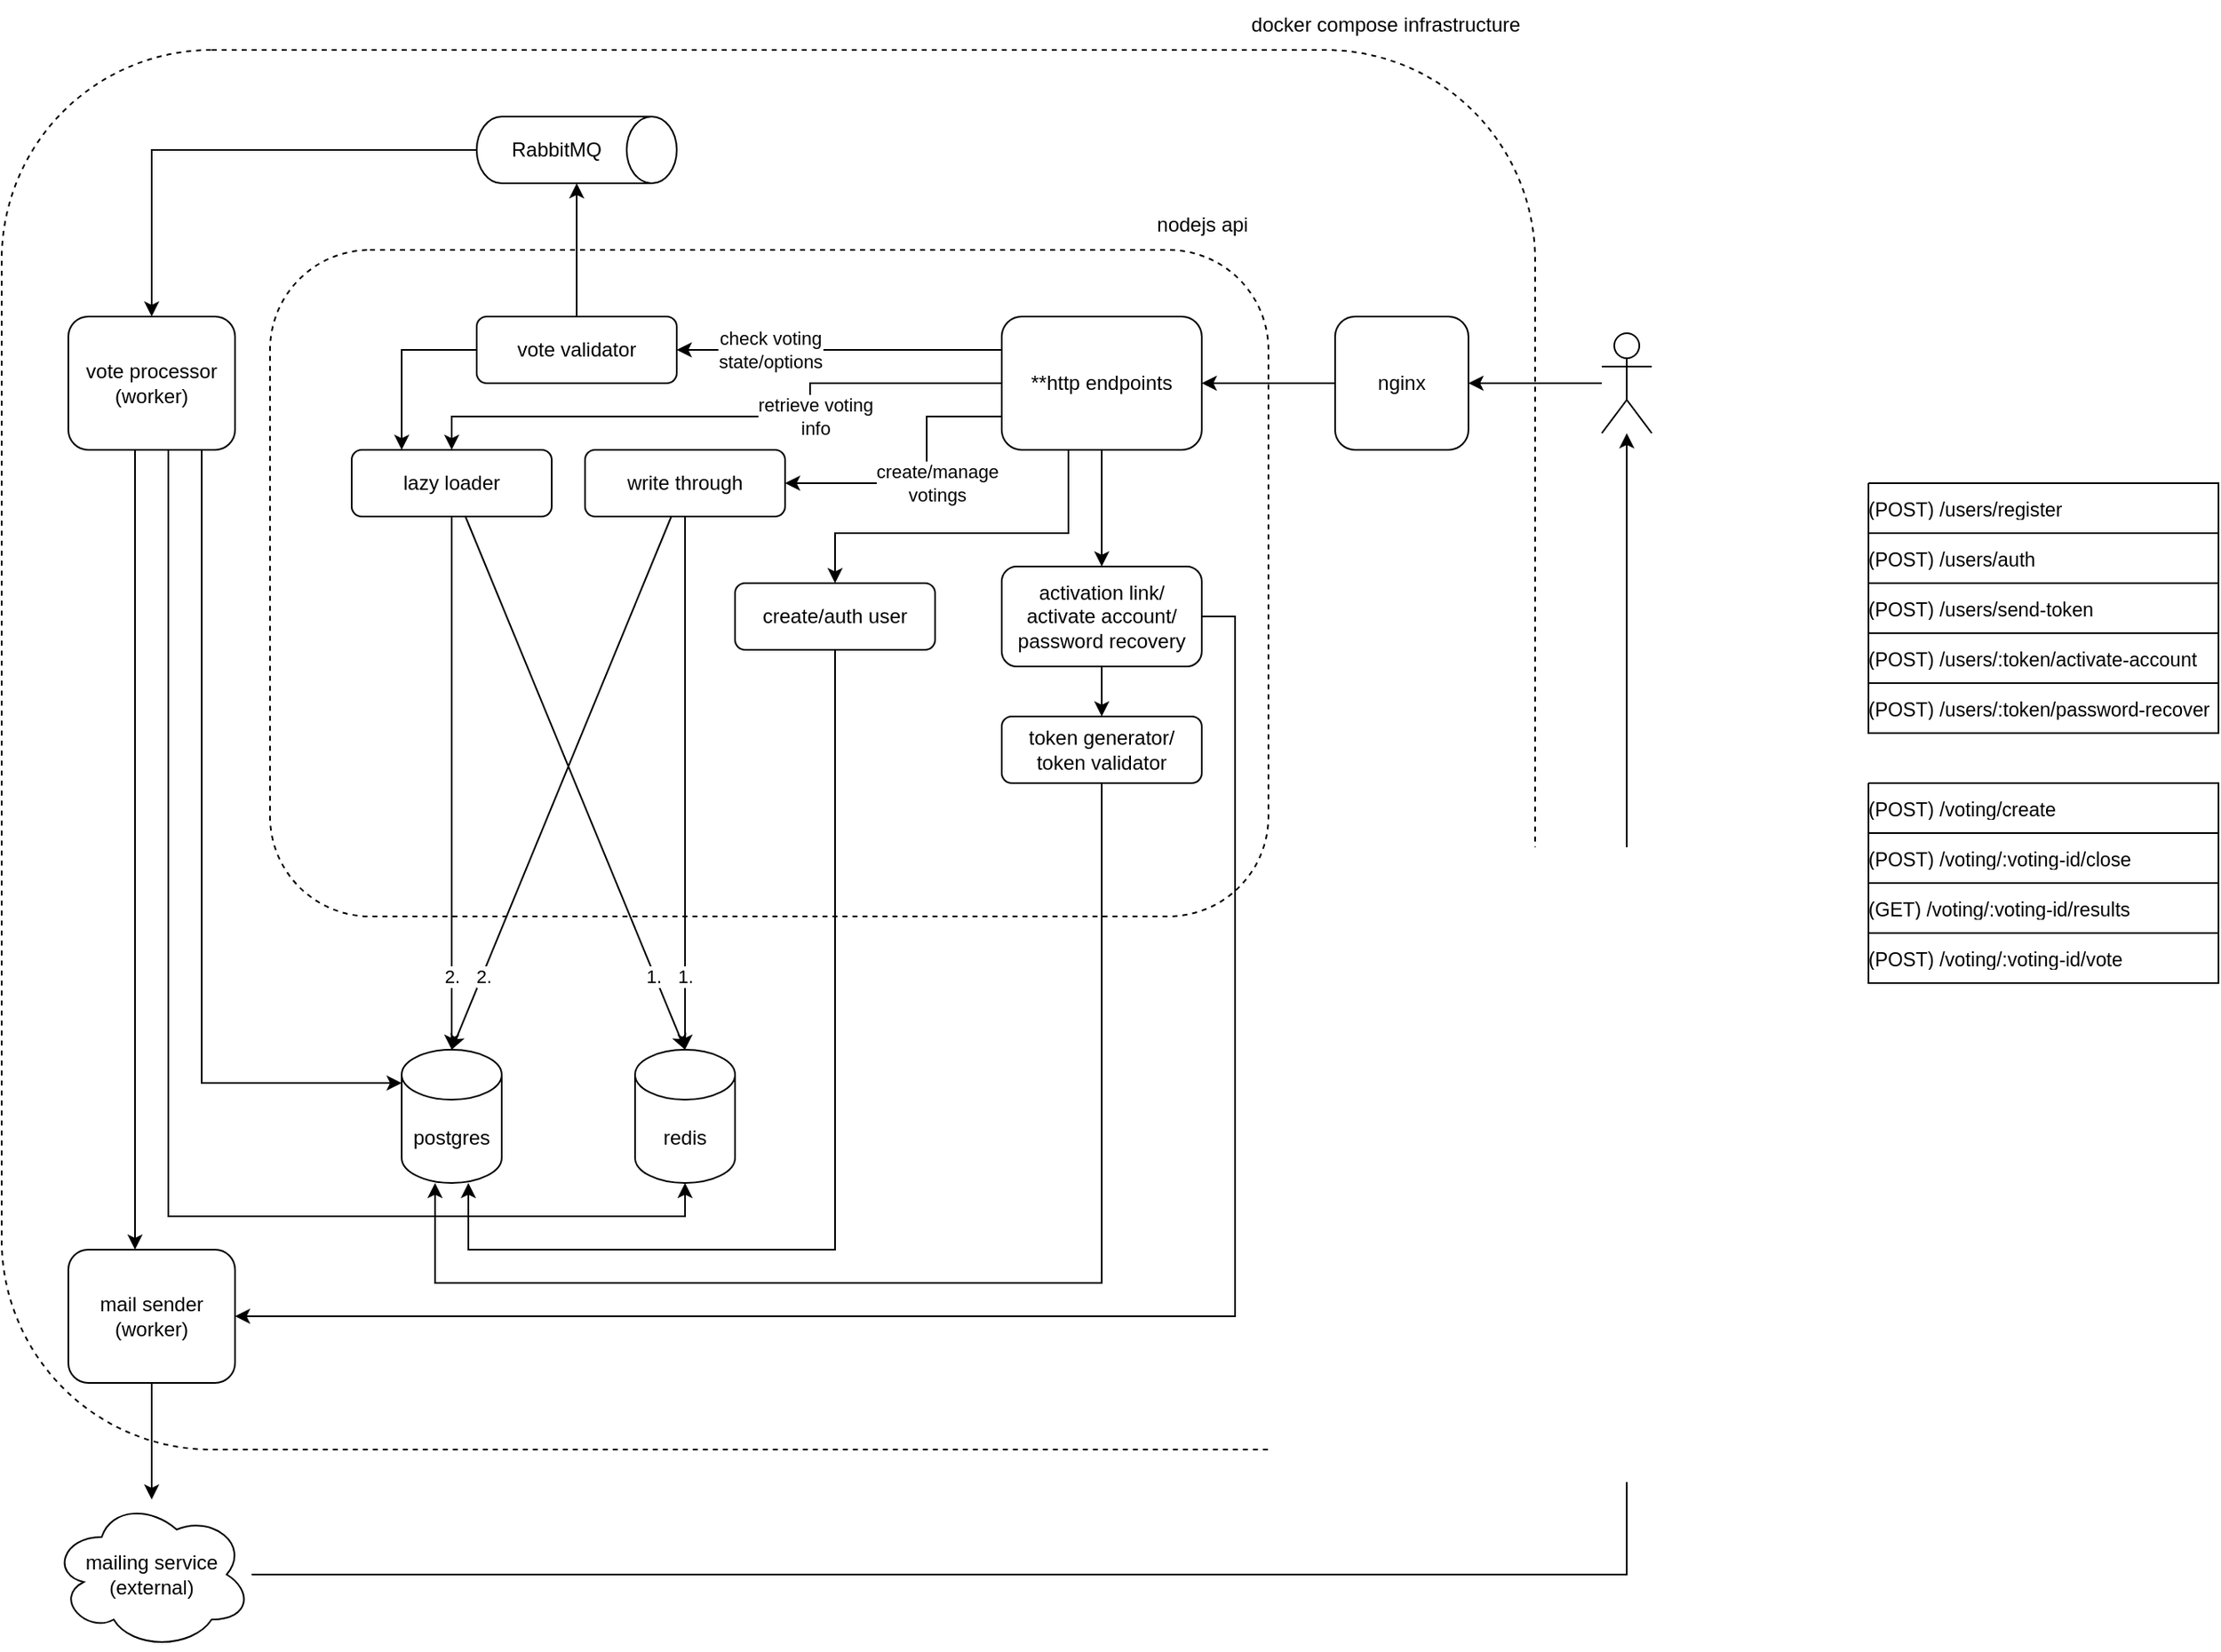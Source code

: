 <mxfile version="21.6.8" type="device">
  <diagram name="Página-1" id="Página-1">
    <mxGraphModel dx="252" dy="-702" grid="1" gridSize="10" guides="1" tooltips="1" connect="1" arrows="1" fold="1" page="1" pageScale="1" pageWidth="850" pageHeight="1100" math="0" shadow="0">
      <root>
        <mxCell id="0" />
        <mxCell id="1" parent="0" />
        <mxCell id="b3ruvdXfxAipYuuYTNX5-90" value="" style="rounded=1;whiteSpace=wrap;html=1;fillColor=none;dashed=1;movable=0;resizable=0;rotatable=0;deletable=0;editable=0;locked=1;connectable=0;" parent="1" vertex="1">
          <mxGeometry x="1080" y="1560" width="920" height="840" as="geometry" />
        </mxCell>
        <mxCell id="b3ruvdXfxAipYuuYTNX5-76" value="" style="rounded=1;whiteSpace=wrap;html=1;fillColor=none;dashed=1;movable=0;resizable=0;rotatable=0;deletable=0;editable=0;locked=1;connectable=0;" parent="1" vertex="1">
          <mxGeometry x="1241" y="1680" width="599" height="400" as="geometry" />
        </mxCell>
        <mxCell id="b3ruvdXfxAipYuuYTNX5-58" style="edgeStyle=orthogonalEdgeStyle;rounded=0;orthogonalLoop=1;jettySize=auto;html=1;" parent="1" source="b3ruvdXfxAipYuuYTNX5-49" target="b3ruvdXfxAipYuuYTNX5-51" edge="1">
          <mxGeometry relative="1" as="geometry">
            <Array as="points">
              <mxPoint x="1660" y="1740" />
              <mxPoint x="1660" y="1740" />
            </Array>
          </mxGeometry>
        </mxCell>
        <mxCell id="b3ruvdXfxAipYuuYTNX5-88" value="check voting&lt;br&gt;state/options" style="edgeLabel;html=1;align=center;verticalAlign=middle;resizable=0;points=[];" parent="b3ruvdXfxAipYuuYTNX5-58" vertex="1" connectable="0">
          <mxGeometry x="0.171" relative="1" as="geometry">
            <mxPoint x="-25" as="offset" />
          </mxGeometry>
        </mxCell>
        <mxCell id="b3ruvdXfxAipYuuYTNX5-74" style="edgeStyle=orthogonalEdgeStyle;rounded=0;orthogonalLoop=1;jettySize=auto;html=1;" parent="1" source="b3ruvdXfxAipYuuYTNX5-49" target="b3ruvdXfxAipYuuYTNX5-57" edge="1">
          <mxGeometry relative="1" as="geometry">
            <Array as="points">
              <mxPoint x="1635" y="1780" />
              <mxPoint x="1635" y="1820" />
            </Array>
          </mxGeometry>
        </mxCell>
        <mxCell id="b3ruvdXfxAipYuuYTNX5-82" value="create/manage&lt;br&gt;votings" style="edgeLabel;html=1;align=center;verticalAlign=middle;resizable=0;points=[];" parent="b3ruvdXfxAipYuuYTNX5-74" vertex="1" connectable="0">
          <mxGeometry x="0.408" y="2" relative="1" as="geometry">
            <mxPoint x="40" y="-2" as="offset" />
          </mxGeometry>
        </mxCell>
        <mxCell id="b3ruvdXfxAipYuuYTNX5-75" style="edgeStyle=orthogonalEdgeStyle;rounded=0;orthogonalLoop=1;jettySize=auto;html=1;" parent="1" source="b3ruvdXfxAipYuuYTNX5-49" target="b3ruvdXfxAipYuuYTNX5-56" edge="1">
          <mxGeometry relative="1" as="geometry">
            <Array as="points">
              <mxPoint x="1565" y="1760" />
              <mxPoint x="1565" y="1780" />
              <mxPoint x="1350" y="1780" />
            </Array>
          </mxGeometry>
        </mxCell>
        <mxCell id="b3ruvdXfxAipYuuYTNX5-83" value="retrieve voting&lt;br&gt;info" style="edgeLabel;html=1;align=center;verticalAlign=middle;resizable=0;points=[];" parent="b3ruvdXfxAipYuuYTNX5-75" vertex="1" connectable="0">
          <mxGeometry x="-0.196" y="1" relative="1" as="geometry">
            <mxPoint x="16" y="-1" as="offset" />
          </mxGeometry>
        </mxCell>
        <mxCell id="FQcmUWJR3kuGPPNdoMc6-12" style="edgeStyle=orthogonalEdgeStyle;rounded=0;orthogonalLoop=1;jettySize=auto;html=1;" parent="1" source="b3ruvdXfxAipYuuYTNX5-49" target="FQcmUWJR3kuGPPNdoMc6-11" edge="1">
          <mxGeometry relative="1" as="geometry">
            <Array as="points">
              <mxPoint x="1720" y="1850" />
              <mxPoint x="1580" y="1850" />
            </Array>
          </mxGeometry>
        </mxCell>
        <mxCell id="FQcmUWJR3kuGPPNdoMc6-18" style="edgeStyle=orthogonalEdgeStyle;rounded=0;orthogonalLoop=1;jettySize=auto;html=1;" parent="1" source="b3ruvdXfxAipYuuYTNX5-49" target="FQcmUWJR3kuGPPNdoMc6-17" edge="1">
          <mxGeometry relative="1" as="geometry" />
        </mxCell>
        <mxCell id="b3ruvdXfxAipYuuYTNX5-49" value="**http&amp;nbsp;endpoints" style="rounded=1;whiteSpace=wrap;html=1;" parent="1" vertex="1">
          <mxGeometry x="1680" y="1720" width="120" height="80" as="geometry" />
        </mxCell>
        <mxCell id="b3ruvdXfxAipYuuYTNX5-84" style="edgeStyle=orthogonalEdgeStyle;rounded=0;orthogonalLoop=1;jettySize=auto;html=1;" parent="1" source="b3ruvdXfxAipYuuYTNX5-50" target="b3ruvdXfxAipYuuYTNX5-49" edge="1">
          <mxGeometry relative="1" as="geometry" />
        </mxCell>
        <mxCell id="b3ruvdXfxAipYuuYTNX5-50" value="nginx" style="rounded=1;whiteSpace=wrap;html=1;" parent="1" vertex="1">
          <mxGeometry x="1880" y="1720" width="80" height="80" as="geometry" />
        </mxCell>
        <mxCell id="b3ruvdXfxAipYuuYTNX5-59" style="edgeStyle=orthogonalEdgeStyle;rounded=0;orthogonalLoop=1;jettySize=auto;html=1;" parent="1" source="b3ruvdXfxAipYuuYTNX5-51" target="b3ruvdXfxAipYuuYTNX5-52" edge="1">
          <mxGeometry relative="1" as="geometry" />
        </mxCell>
        <mxCell id="b3ruvdXfxAipYuuYTNX5-87" style="edgeStyle=orthogonalEdgeStyle;rounded=0;orthogonalLoop=1;jettySize=auto;html=1;" parent="1" source="b3ruvdXfxAipYuuYTNX5-51" target="b3ruvdXfxAipYuuYTNX5-56" edge="1">
          <mxGeometry relative="1" as="geometry">
            <Array as="points">
              <mxPoint x="1320" y="1740" />
            </Array>
          </mxGeometry>
        </mxCell>
        <mxCell id="b3ruvdXfxAipYuuYTNX5-51" value="vote validator" style="rounded=1;whiteSpace=wrap;html=1;" parent="1" vertex="1">
          <mxGeometry x="1365" y="1720" width="120" height="40" as="geometry" />
        </mxCell>
        <mxCell id="b3ruvdXfxAipYuuYTNX5-60" style="edgeStyle=orthogonalEdgeStyle;rounded=0;orthogonalLoop=1;jettySize=auto;html=1;" parent="1" source="b3ruvdXfxAipYuuYTNX5-52" target="b3ruvdXfxAipYuuYTNX5-55" edge="1">
          <mxGeometry relative="1" as="geometry" />
        </mxCell>
        <mxCell id="b3ruvdXfxAipYuuYTNX5-52" value="RabbitMQ" style="shape=cylinder3;whiteSpace=wrap;html=1;boundedLbl=1;backgroundOutline=1;size=15;direction=south;" parent="1" vertex="1">
          <mxGeometry x="1365" y="1600" width="120" height="40" as="geometry" />
        </mxCell>
        <mxCell id="b3ruvdXfxAipYuuYTNX5-85" style="edgeStyle=orthogonalEdgeStyle;rounded=0;orthogonalLoop=1;jettySize=auto;html=1;" parent="1" source="b3ruvdXfxAipYuuYTNX5-55" target="b3ruvdXfxAipYuuYTNX5-61" edge="1">
          <mxGeometry relative="1" as="geometry">
            <Array as="points">
              <mxPoint x="1200" y="2180" />
            </Array>
          </mxGeometry>
        </mxCell>
        <mxCell id="ngffAroati8SNgKMZHlk-20" style="edgeStyle=orthogonalEdgeStyle;rounded=0;orthogonalLoop=1;jettySize=auto;html=1;" parent="1" source="b3ruvdXfxAipYuuYTNX5-55" target="b3ruvdXfxAipYuuYTNX5-62" edge="1">
          <mxGeometry relative="1" as="geometry">
            <Array as="points">
              <mxPoint x="1180" y="2260" />
              <mxPoint x="1490" y="2260" />
            </Array>
          </mxGeometry>
        </mxCell>
        <mxCell id="FQcmUWJR3kuGPPNdoMc6-26" style="edgeStyle=orthogonalEdgeStyle;rounded=0;orthogonalLoop=1;jettySize=auto;html=1;" parent="1" source="b3ruvdXfxAipYuuYTNX5-55" target="FQcmUWJR3kuGPPNdoMc6-24" edge="1">
          <mxGeometry relative="1" as="geometry">
            <Array as="points">
              <mxPoint x="1160" y="2040" />
              <mxPoint x="1160" y="2040" />
            </Array>
          </mxGeometry>
        </mxCell>
        <mxCell id="b3ruvdXfxAipYuuYTNX5-55" value="vote processor&lt;br&gt;(worker)" style="rounded=1;whiteSpace=wrap;html=1;" parent="1" vertex="1">
          <mxGeometry x="1120" y="1720" width="100" height="80" as="geometry" />
        </mxCell>
        <mxCell id="b3ruvdXfxAipYuuYTNX5-65" style="edgeStyle=orthogonalEdgeStyle;rounded=0;orthogonalLoop=1;jettySize=auto;html=1;" parent="1" source="b3ruvdXfxAipYuuYTNX5-56" target="b3ruvdXfxAipYuuYTNX5-61" edge="1">
          <mxGeometry relative="1" as="geometry" />
        </mxCell>
        <mxCell id="b3ruvdXfxAipYuuYTNX5-73" value="2." style="edgeLabel;html=1;align=center;verticalAlign=middle;resizable=0;points=[];" parent="b3ruvdXfxAipYuuYTNX5-65" vertex="1" connectable="0">
          <mxGeometry x="0.517" y="1" relative="1" as="geometry">
            <mxPoint x="-1" y="33" as="offset" />
          </mxGeometry>
        </mxCell>
        <mxCell id="b3ruvdXfxAipYuuYTNX5-78" style="rounded=0;orthogonalLoop=1;jettySize=auto;html=1;entryX=0.5;entryY=0;entryDx=0;entryDy=0;entryPerimeter=0;" parent="1" source="b3ruvdXfxAipYuuYTNX5-56" target="b3ruvdXfxAipYuuYTNX5-62" edge="1">
          <mxGeometry relative="1" as="geometry" />
        </mxCell>
        <mxCell id="b3ruvdXfxAipYuuYTNX5-81" value="1." style="edgeLabel;html=1;align=center;verticalAlign=middle;resizable=0;points=[];" parent="b3ruvdXfxAipYuuYTNX5-78" vertex="1" connectable="0">
          <mxGeometry x="0.559" y="-3" relative="1" as="geometry">
            <mxPoint x="12" y="25" as="offset" />
          </mxGeometry>
        </mxCell>
        <mxCell id="b3ruvdXfxAipYuuYTNX5-56" value="lazy loader" style="rounded=1;whiteSpace=wrap;html=1;" parent="1" vertex="1">
          <mxGeometry x="1290" y="1800" width="120" height="40" as="geometry" />
        </mxCell>
        <mxCell id="b3ruvdXfxAipYuuYTNX5-63" style="edgeStyle=orthogonalEdgeStyle;rounded=0;orthogonalLoop=1;jettySize=auto;html=1;" parent="1" source="b3ruvdXfxAipYuuYTNX5-57" target="b3ruvdXfxAipYuuYTNX5-62" edge="1">
          <mxGeometry relative="1" as="geometry" />
        </mxCell>
        <mxCell id="b3ruvdXfxAipYuuYTNX5-70" value="1." style="edgeLabel;html=1;align=center;verticalAlign=middle;resizable=0;points=[];" parent="b3ruvdXfxAipYuuYTNX5-63" vertex="1" connectable="0">
          <mxGeometry x="0.368" y="1" relative="1" as="geometry">
            <mxPoint x="-1" y="57" as="offset" />
          </mxGeometry>
        </mxCell>
        <mxCell id="b3ruvdXfxAipYuuYTNX5-79" style="rounded=0;orthogonalLoop=1;jettySize=auto;html=1;entryX=0.5;entryY=0;entryDx=0;entryDy=0;entryPerimeter=0;" parent="1" source="b3ruvdXfxAipYuuYTNX5-57" target="b3ruvdXfxAipYuuYTNX5-61" edge="1">
          <mxGeometry relative="1" as="geometry" />
        </mxCell>
        <mxCell id="b3ruvdXfxAipYuuYTNX5-80" value="2." style="edgeLabel;html=1;align=center;verticalAlign=middle;resizable=0;points=[];" parent="b3ruvdXfxAipYuuYTNX5-79" vertex="1" connectable="0">
          <mxGeometry x="0.724" relative="1" as="geometry">
            <mxPoint x="1" as="offset" />
          </mxGeometry>
        </mxCell>
        <mxCell id="b3ruvdXfxAipYuuYTNX5-57" value="write through" style="rounded=1;whiteSpace=wrap;html=1;" parent="1" vertex="1">
          <mxGeometry x="1430" y="1800" width="120" height="40" as="geometry" />
        </mxCell>
        <mxCell id="b3ruvdXfxAipYuuYTNX5-77" style="edgeStyle=orthogonalEdgeStyle;rounded=0;orthogonalLoop=1;jettySize=auto;html=1;exitX=0.5;exitY=1;exitDx=0;exitDy=0;" parent="1" source="b3ruvdXfxAipYuuYTNX5-76" target="b3ruvdXfxAipYuuYTNX5-76" edge="1">
          <mxGeometry relative="1" as="geometry" />
        </mxCell>
        <mxCell id="b3ruvdXfxAipYuuYTNX5-89" value="nodejs api" style="text;html=1;align=center;verticalAlign=middle;resizable=0;points=[];autosize=1;strokeColor=none;fillColor=none;" parent="1" vertex="1">
          <mxGeometry x="1760" y="1650" width="80" height="30" as="geometry" />
        </mxCell>
        <mxCell id="b3ruvdXfxAipYuuYTNX5-91" value="docker compose infrastructure" style="text;html=1;align=center;verticalAlign=middle;resizable=0;points=[];autosize=1;strokeColor=none;fillColor=none;" parent="1" vertex="1">
          <mxGeometry x="1820" y="1530" width="180" height="30" as="geometry" />
        </mxCell>
        <UserObject label="&lt;div style=&quot;font-size: 1px&quot;&gt;&lt;font style=&quot;font-size:11.64px;font-family:Helvetica;color:#000000;direction:ltr;letter-spacing:0px;line-height:120%;opacity:1&quot;&gt;(GET)&amp;nbsp;/voting/:voting-id/results&lt;/font&gt;&lt;/div&gt;" tags="Background" id="b3ruvdXfxAipYuuYTNX5-92">
          <mxCell style="verticalAlign=middle;align=left;overflow=width;vsdxID=5;fillColor=#ffffff;gradientColor=none;shape=stencil(nZBRDoQgDERP03+WHsHFe5iISyOCQdT19kIaIxq//Jtp3zTpAFaTaUYNUkwx+F6v1EYD+AUpyRkdKCYFqACrzgf9C352LfuxyWRWg1/yhT/nRE5IsZWuZtCSK8CPeI0e/hF+jV7AJM4PO7KWCyr390bSiNtEtQM=);strokeColor=#000000;spacingTop=-3;spacingBottom=-3;spacingLeft=-3;spacingRight=-3;points=[];labelBackgroundColor=none;rounded=0;html=1;whiteSpace=wrap;" parent="1" vertex="1">
            <mxGeometry x="2200" y="2060" width="210" height="30" as="geometry" />
          </mxCell>
        </UserObject>
        <UserObject label="&lt;div style=&quot;font-size: 1px&quot;&gt;&lt;font style=&quot;font-size:11.64px;font-family:Helvetica;color:#000000;direction:ltr;letter-spacing:0px;line-height:120%;opacity:1&quot;&gt;(POST) /voting/:voting-id/close&lt;/font&gt;&lt;/div&gt;" tags="Background" id="b3ruvdXfxAipYuuYTNX5-93">
          <mxCell style="verticalAlign=middle;align=left;overflow=width;vsdxID=8;fillColor=#ffffff;gradientColor=none;shape=stencil(nZBRDoQgDERP03+WHsHFe5iISyOCQdT19kIaIxq//Jtp3zTpAFaTaUYNUkwx+F6v1EYD+AUpyRkdKCYFqACrzgf9C352LfuxyWRWg1/yhT/nRE5IsZWuZtCSK8CPeI0e/hF+jV7AJM4PO7KWCyr390bSiNtEtQM=);strokeColor=#000000;spacingTop=-3;spacingBottom=-3;spacingLeft=-3;spacingRight=-3;points=[];labelBackgroundColor=none;rounded=0;html=1;whiteSpace=wrap;" parent="1" vertex="1">
            <mxGeometry x="2200" y="2030" width="210" height="30" as="geometry" />
          </mxCell>
        </UserObject>
        <UserObject label="&lt;div style=&quot;font-size: 1px&quot;&gt;&lt;font style=&quot;font-size:11.64px;font-family:Helvetica;color:#000000;direction:ltr;letter-spacing:0px;line-height:120%;opacity:1&quot;&gt;(POST) /voting/create&lt;/font&gt;&lt;/div&gt;" tags="Background" id="b3ruvdXfxAipYuuYTNX5-94">
          <mxCell style="verticalAlign=middle;align=left;overflow=width;vsdxID=11;fillColor=#ffffff;gradientColor=none;shape=stencil(nZBRDoQgDERP03+WHsHFe5iISyOCQdT19kIaIxq//Jtp3zTpAFaTaUYNUkwx+F6v1EYD+AUpyRkdKCYFqACrzgf9C352LfuxyWRWg1/yhT/nRE5IsZWuZtCSK8CPeI0e/hF+jV7AJM4PO7KWCyr390bSiNtEtQM=);strokeColor=#000000;spacingTop=-3;spacingBottom=-3;spacingLeft=-3;spacingRight=-3;points=[];labelBackgroundColor=none;rounded=0;html=1;whiteSpace=wrap;" parent="1" vertex="1">
            <mxGeometry x="2200" y="2000" width="210" height="30" as="geometry" />
          </mxCell>
        </UserObject>
        <UserObject label="&lt;div style=&quot;font-size: 1px&quot;&gt;&lt;font style=&quot;font-size:11.64px;font-family:Helvetica;color:#000000;direction:ltr;letter-spacing:0px;line-height:120%;opacity:1&quot;&gt;(POST)&amp;nbsp;/voting/:voting-id/vote&lt;/font&gt;&lt;/div&gt;" tags="Background" id="b3ruvdXfxAipYuuYTNX5-95">
          <mxCell style="verticalAlign=middle;align=left;overflow=width;vsdxID=13;fillColor=#ffffff;gradientColor=none;shape=stencil(nZBRDoQgDERP03+WHsHFe5iISyOCQdT19kIaIxq//Jtp3zTpAFaTaUYNUkwx+F6v1EYD+AUpyRkdKCYFqACrzgf9C352LfuxyWRWg1/yhT/nRE5IsZWuZtCSK8CPeI0e/hF+jV7AJM4PO7KWCyr390bSiNtEtQM=);strokeColor=#000000;spacingTop=-3;spacingBottom=-3;spacingLeft=-3;spacingRight=-3;points=[];labelBackgroundColor=none;rounded=0;html=1;whiteSpace=wrap;" parent="1" vertex="1">
            <mxGeometry x="2200" y="2090" width="210" height="30" as="geometry" />
          </mxCell>
        </UserObject>
        <mxCell id="b3ruvdXfxAipYuuYTNX5-102" style="edgeStyle=orthogonalEdgeStyle;rounded=0;orthogonalLoop=1;jettySize=auto;html=1;" parent="1" source="b3ruvdXfxAipYuuYTNX5-96" target="b3ruvdXfxAipYuuYTNX5-98" edge="1">
          <mxGeometry relative="1" as="geometry" />
        </mxCell>
        <mxCell id="b3ruvdXfxAipYuuYTNX5-96" value="mailing service&lt;br&gt;(external)" style="ellipse;shape=cloud;whiteSpace=wrap;html=1;" parent="1" vertex="1">
          <mxGeometry x="1110" y="2430" width="120" height="90" as="geometry" />
        </mxCell>
        <mxCell id="b3ruvdXfxAipYuuYTNX5-101" style="edgeStyle=orthogonalEdgeStyle;rounded=0;orthogonalLoop=1;jettySize=auto;html=1;" parent="1" source="b3ruvdXfxAipYuuYTNX5-98" target="b3ruvdXfxAipYuuYTNX5-50" edge="1">
          <mxGeometry relative="1" as="geometry" />
        </mxCell>
        <mxCell id="b3ruvdXfxAipYuuYTNX5-98" value="" style="shape=umlActor;verticalLabelPosition=bottom;verticalAlign=top;html=1;outlineConnect=0;" parent="1" vertex="1">
          <mxGeometry x="2040" y="1730" width="30" height="60" as="geometry" />
        </mxCell>
        <UserObject label="&lt;div style=&quot;font-size: 1px&quot;&gt;&lt;font style=&quot;font-size:11.64px;font-family:Helvetica;color:#000000;direction:ltr;letter-spacing:0px;line-height:120%;opacity:1&quot;&gt;(POST) /users/auth&lt;/font&gt;&lt;/div&gt;" tags="Background" id="ngffAroati8SNgKMZHlk-3">
          <mxCell style="verticalAlign=middle;align=left;overflow=width;vsdxID=11;fillColor=#ffffff;gradientColor=none;shape=stencil(nZBRDoQgDERP03+WHsHFe5iISyOCQdT19kIaIxq//Jtp3zTpAFaTaUYNUkwx+F6v1EYD+AUpyRkdKCYFqACrzgf9C352LfuxyWRWg1/yhT/nRE5IsZWuZtCSK8CPeI0e/hF+jV7AJM4PO7KWCyr390bSiNtEtQM=);strokeColor=#000000;spacingTop=-3;spacingBottom=-3;spacingLeft=-3;spacingRight=-3;points=[];labelBackgroundColor=none;rounded=0;html=1;whiteSpace=wrap;" parent="1" vertex="1">
            <mxGeometry x="2200" y="1850" width="210" height="30" as="geometry" />
          </mxCell>
        </UserObject>
        <UserObject label="&lt;div style=&quot;font-size: 1px&quot;&gt;&lt;font style=&quot;font-size:11.64px;font-family:Helvetica;color:#000000;direction:ltr;letter-spacing:0px;line-height:120%;opacity:1&quot;&gt;(POST) /users/register&lt;/font&gt;&lt;/div&gt;" tags="Background" id="ngffAroati8SNgKMZHlk-4">
          <mxCell style="verticalAlign=middle;align=left;overflow=width;vsdxID=11;fillColor=#ffffff;gradientColor=none;shape=stencil(nZBRDoQgDERP03+WHsHFe5iISyOCQdT19kIaIxq//Jtp3zTpAFaTaUYNUkwx+F6v1EYD+AUpyRkdKCYFqACrzgf9C352LfuxyWRWg1/yhT/nRE5IsZWuZtCSK8CPeI0e/hF+jV7AJM4PO7KWCyr390bSiNtEtQM=);strokeColor=#000000;spacingTop=-3;spacingBottom=-3;spacingLeft=-3;spacingRight=-3;points=[];labelBackgroundColor=none;rounded=0;html=1;whiteSpace=wrap;" parent="1" vertex="1">
            <mxGeometry x="2200" y="1820" width="210" height="30" as="geometry" />
          </mxCell>
        </UserObject>
        <UserObject label="&lt;div style=&quot;font-size: 1px&quot;&gt;&lt;font style=&quot;font-size:11.64px;font-family:Helvetica;color:#000000;direction:ltr;letter-spacing:0px;line-height:120%;opacity:1&quot;&gt;(POST) /users/:token/password-recover&lt;/font&gt;&lt;/div&gt;" tags="Background" id="ngffAroati8SNgKMZHlk-6">
          <mxCell style="verticalAlign=middle;align=left;overflow=width;vsdxID=11;fillColor=#ffffff;gradientColor=none;shape=stencil(nZBRDoQgDERP03+WHsHFe5iISyOCQdT19kIaIxq//Jtp3zTpAFaTaUYNUkwx+F6v1EYD+AUpyRkdKCYFqACrzgf9C352LfuxyWRWg1/yhT/nRE5IsZWuZtCSK8CPeI0e/hF+jV7AJM4PO7KWCyr390bSiNtEtQM=);strokeColor=#000000;spacingTop=-3;spacingBottom=-3;spacingLeft=-3;spacingRight=-3;points=[];labelBackgroundColor=none;rounded=0;html=1;whiteSpace=wrap;" parent="1" vertex="1">
            <mxGeometry x="2200" y="1940" width="210" height="30" as="geometry" />
          </mxCell>
        </UserObject>
        <UserObject label="&lt;div style=&quot;font-size: 1px&quot;&gt;&lt;font style=&quot;font-size:11.64px;font-family:Helvetica;color:#000000;direction:ltr;letter-spacing:0px;line-height:120%;opacity:1&quot;&gt;(POST) /users/:token/activate-account&lt;/font&gt;&lt;/div&gt;" tags="Background" id="ngffAroati8SNgKMZHlk-7">
          <mxCell style="verticalAlign=middle;align=left;overflow=width;vsdxID=11;fillColor=#ffffff;gradientColor=none;shape=stencil(nZBRDoQgDERP03+WHsHFe5iISyOCQdT19kIaIxq//Jtp3zTpAFaTaUYNUkwx+F6v1EYD+AUpyRkdKCYFqACrzgf9C352LfuxyWRWg1/yhT/nRE5IsZWuZtCSK8CPeI0e/hF+jV7AJM4PO7KWCyr390bSiNtEtQM=);strokeColor=#000000;spacingTop=-3;spacingBottom=-3;spacingLeft=-3;spacingRight=-3;points=[];labelBackgroundColor=none;rounded=0;html=1;whiteSpace=wrap;" parent="1" vertex="1">
            <mxGeometry x="2200" y="1910" width="210" height="30" as="geometry" />
          </mxCell>
        </UserObject>
        <mxCell id="b3ruvdXfxAipYuuYTNX5-61" value="postgres" style="shape=cylinder3;whiteSpace=wrap;html=1;boundedLbl=1;backgroundOutline=1;size=15;" parent="1" vertex="1">
          <mxGeometry x="1320" y="2160" width="60" height="80" as="geometry" />
        </mxCell>
        <mxCell id="b3ruvdXfxAipYuuYTNX5-62" value="redis" style="shape=cylinder3;whiteSpace=wrap;html=1;boundedLbl=1;backgroundOutline=1;size=15;" parent="1" vertex="1">
          <mxGeometry x="1460" y="2160" width="60" height="80" as="geometry" />
        </mxCell>
        <UserObject label="&lt;div style=&quot;font-size: 1px&quot;&gt;&lt;font style=&quot;font-size:11.64px;font-family:Helvetica;color:#000000;direction:ltr;letter-spacing:0px;line-height:120%;opacity:1&quot;&gt;(POST) /users/send-token&lt;/font&gt;&lt;/div&gt;" tags="Background" id="FQcmUWJR3kuGPPNdoMc6-9">
          <mxCell style="verticalAlign=middle;align=left;overflow=width;vsdxID=11;fillColor=#ffffff;gradientColor=none;shape=stencil(nZBRDoQgDERP03+WHsHFe5iISyOCQdT19kIaIxq//Jtp3zTpAFaTaUYNUkwx+F6v1EYD+AUpyRkdKCYFqACrzgf9C352LfuxyWRWg1/yhT/nRE5IsZWuZtCSK8CPeI0e/hF+jV7AJM4PO7KWCyr390bSiNtEtQM=);strokeColor=#000000;spacingTop=-3;spacingBottom=-3;spacingLeft=-3;spacingRight=-3;points=[];labelBackgroundColor=none;rounded=0;html=1;whiteSpace=wrap;" parent="1" vertex="1">
            <mxGeometry x="2200" y="1880" width="210" height="30" as="geometry" />
          </mxCell>
        </UserObject>
        <mxCell id="FQcmUWJR3kuGPPNdoMc6-14" style="edgeStyle=orthogonalEdgeStyle;rounded=0;orthogonalLoop=1;jettySize=auto;html=1;" parent="1" source="FQcmUWJR3kuGPPNdoMc6-11" target="b3ruvdXfxAipYuuYTNX5-61" edge="1">
          <mxGeometry relative="1" as="geometry">
            <Array as="points">
              <mxPoint x="1580" y="2280" />
              <mxPoint x="1360" y="2280" />
            </Array>
          </mxGeometry>
        </mxCell>
        <mxCell id="FQcmUWJR3kuGPPNdoMc6-11" value="create/auth user" style="rounded=1;whiteSpace=wrap;html=1;" parent="1" vertex="1">
          <mxGeometry x="1520" y="1880" width="120" height="40" as="geometry" />
        </mxCell>
        <mxCell id="FQcmUWJR3kuGPPNdoMc6-20" style="edgeStyle=orthogonalEdgeStyle;rounded=0;orthogonalLoop=1;jettySize=auto;html=1;" parent="1" source="FQcmUWJR3kuGPPNdoMc6-17" target="FQcmUWJR3kuGPPNdoMc6-19" edge="1">
          <mxGeometry relative="1" as="geometry" />
        </mxCell>
        <mxCell id="FQcmUWJR3kuGPPNdoMc6-27" style="edgeStyle=orthogonalEdgeStyle;rounded=0;orthogonalLoop=1;jettySize=auto;html=1;" parent="1" source="FQcmUWJR3kuGPPNdoMc6-17" target="FQcmUWJR3kuGPPNdoMc6-24" edge="1">
          <mxGeometry relative="1" as="geometry">
            <Array as="points">
              <mxPoint x="1820" y="1900" />
              <mxPoint x="1820" y="2320" />
            </Array>
          </mxGeometry>
        </mxCell>
        <mxCell id="FQcmUWJR3kuGPPNdoMc6-17" value="activation link/&lt;br&gt;activate account/&lt;br&gt;password recovery" style="rounded=1;whiteSpace=wrap;html=1;" parent="1" vertex="1">
          <mxGeometry x="1680" y="1870" width="120" height="60" as="geometry" />
        </mxCell>
        <mxCell id="FQcmUWJR3kuGPPNdoMc6-29" style="edgeStyle=orthogonalEdgeStyle;rounded=0;orthogonalLoop=1;jettySize=auto;html=1;" parent="1" source="FQcmUWJR3kuGPPNdoMc6-19" target="b3ruvdXfxAipYuuYTNX5-61" edge="1">
          <mxGeometry relative="1" as="geometry">
            <Array as="points">
              <mxPoint x="1740" y="2300" />
              <mxPoint x="1340" y="2300" />
            </Array>
          </mxGeometry>
        </mxCell>
        <mxCell id="FQcmUWJR3kuGPPNdoMc6-19" value="token generator/&lt;br&gt;token validator" style="rounded=1;whiteSpace=wrap;html=1;" parent="1" vertex="1">
          <mxGeometry x="1680" y="1960" width="120" height="40" as="geometry" />
        </mxCell>
        <mxCell id="FQcmUWJR3kuGPPNdoMc6-28" style="edgeStyle=orthogonalEdgeStyle;rounded=0;orthogonalLoop=1;jettySize=auto;html=1;" parent="1" source="FQcmUWJR3kuGPPNdoMc6-24" target="b3ruvdXfxAipYuuYTNX5-96" edge="1">
          <mxGeometry relative="1" as="geometry" />
        </mxCell>
        <mxCell id="FQcmUWJR3kuGPPNdoMc6-24" value="mail sender&lt;br&gt;(worker)" style="rounded=1;whiteSpace=wrap;html=1;" parent="1" vertex="1">
          <mxGeometry x="1120" y="2280" width="100" height="80" as="geometry" />
        </mxCell>
      </root>
    </mxGraphModel>
  </diagram>
</mxfile>
